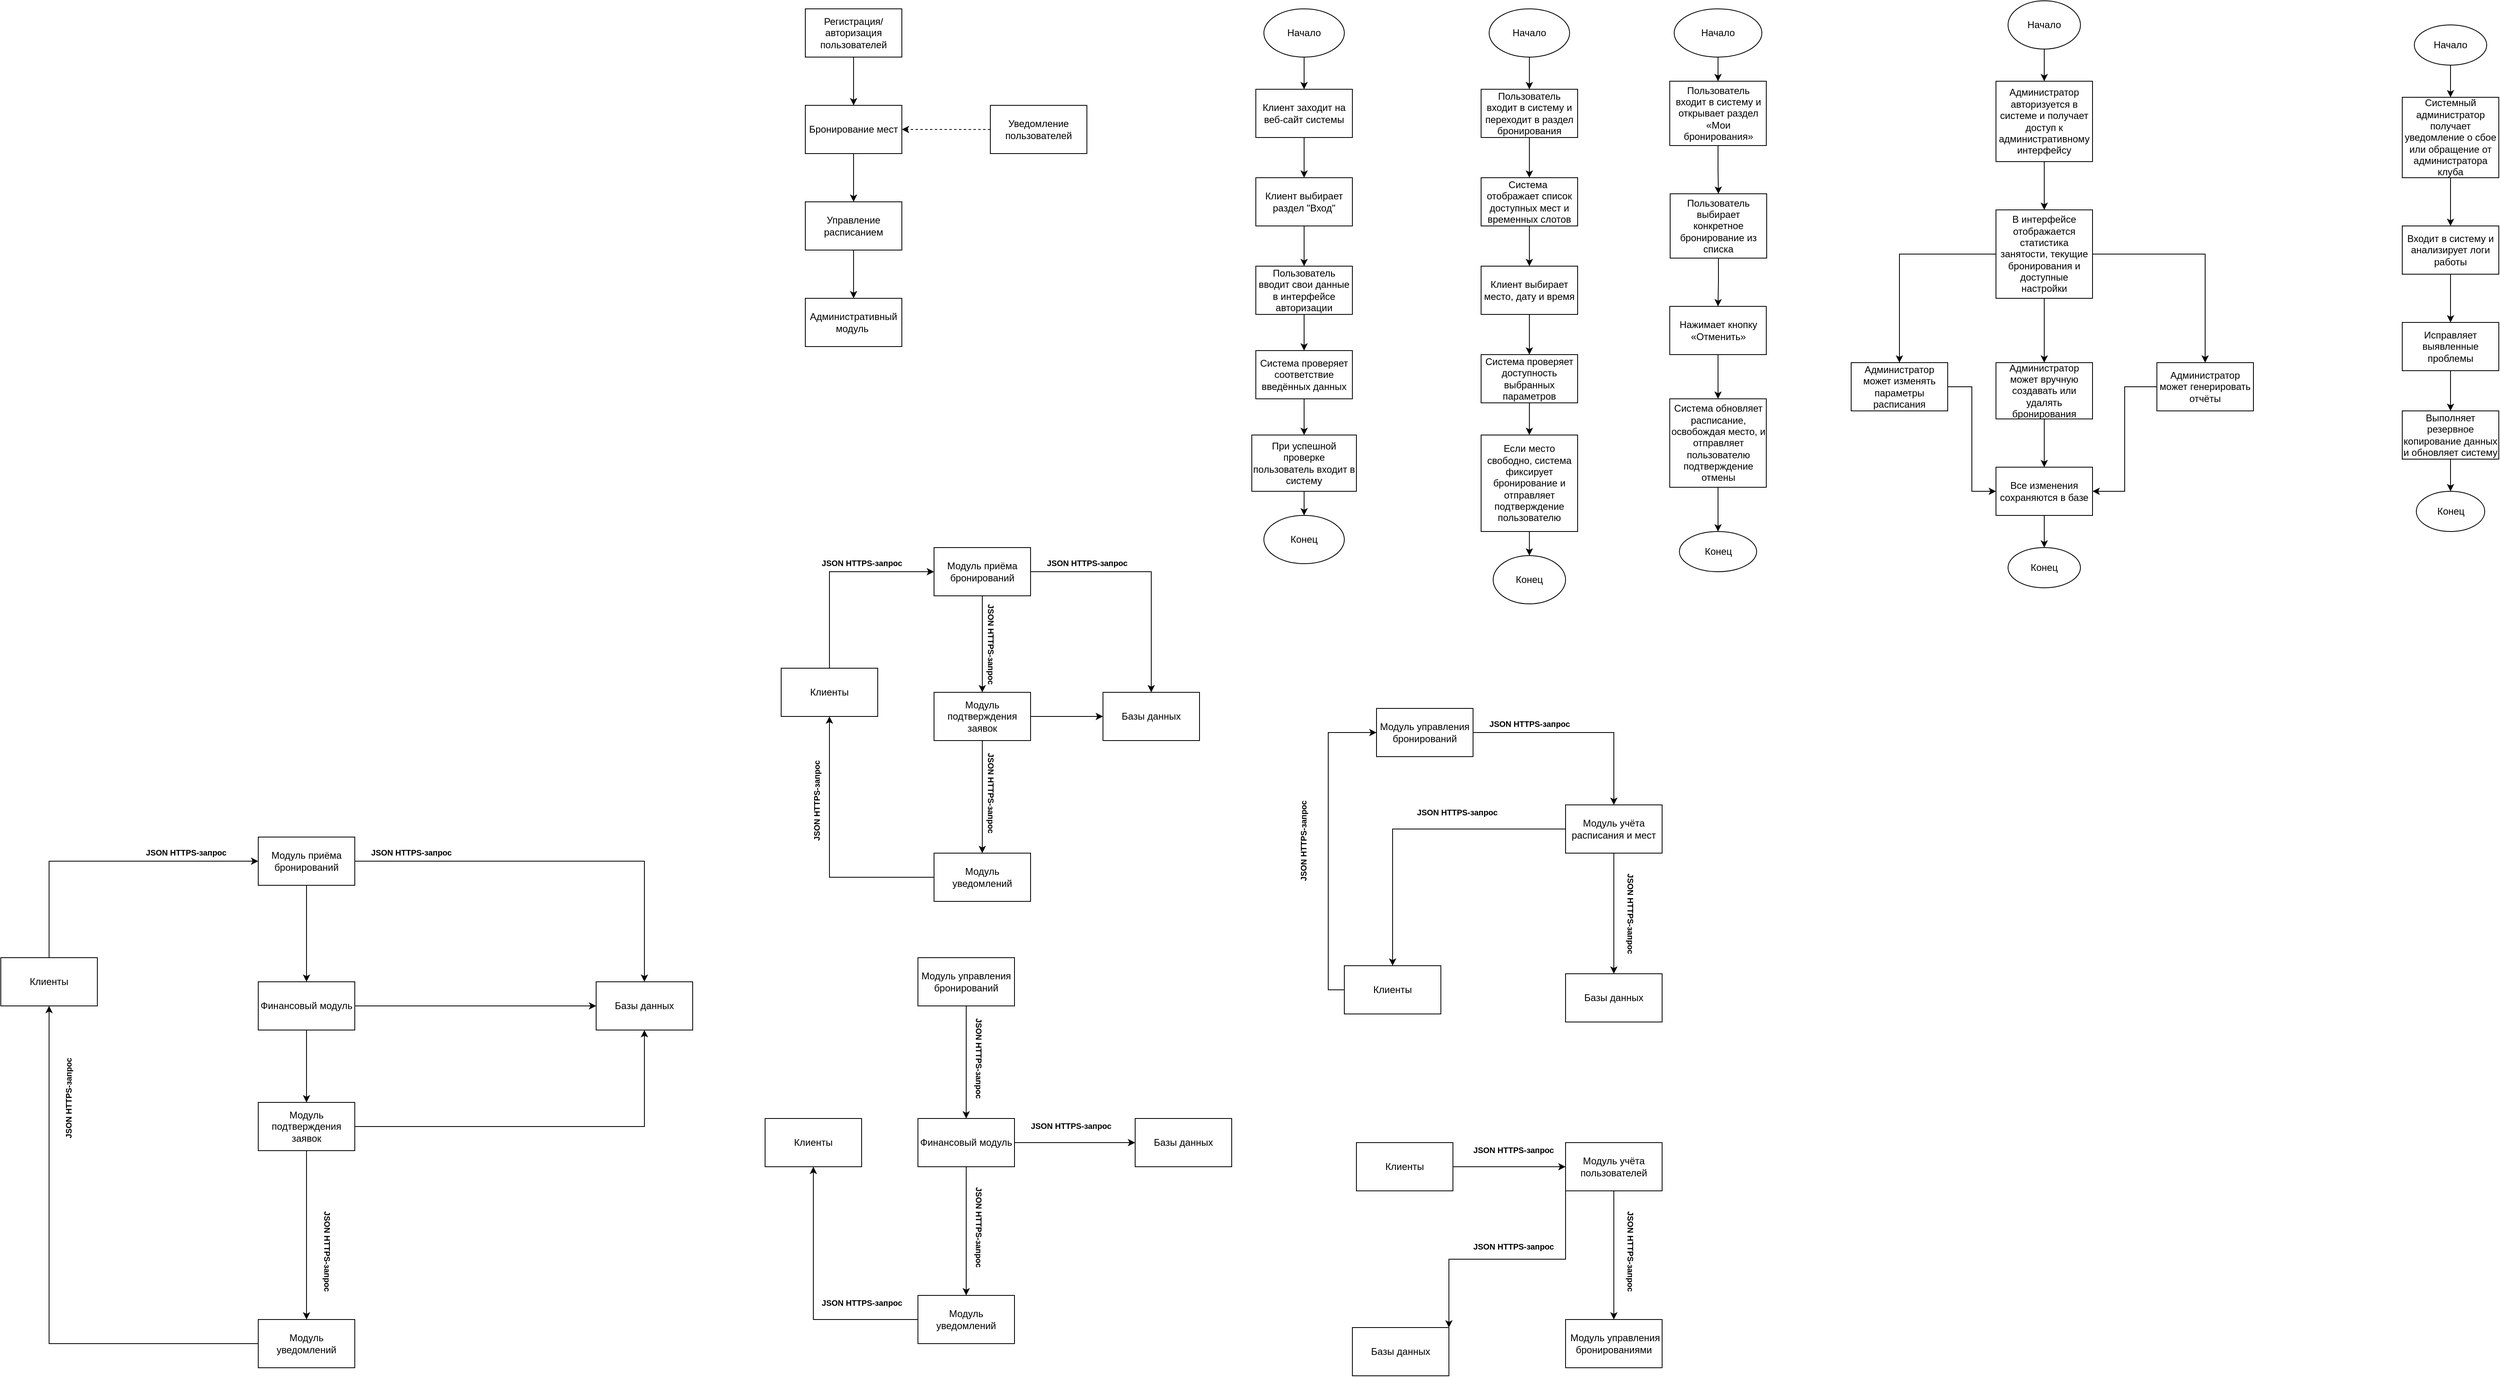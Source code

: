 <mxfile version="25.0.1">
  <diagram name="Страница — 1" id="2zbmFw_WOKYykeZ0wJA3">
    <mxGraphModel dx="4529" dy="1165" grid="1" gridSize="10" guides="1" tooltips="1" connect="1" arrows="1" fold="1" page="1" pageScale="1" pageWidth="827" pageHeight="1169" math="0" shadow="0">
      <root>
        <mxCell id="0" />
        <mxCell id="1" parent="0" />
        <mxCell id="uDWhPEOCPgJteCF4P3Pc-1" value="Регистрация/авторизация пользователей" style="rounded=0;whiteSpace=wrap;html=1;" vertex="1" parent="1">
          <mxGeometry x="90" y="100" width="120" height="60" as="geometry" />
        </mxCell>
        <mxCell id="uDWhPEOCPgJteCF4P3Pc-7" style="edgeStyle=orthogonalEdgeStyle;rounded=0;orthogonalLoop=1;jettySize=auto;html=1;entryX=0.5;entryY=0;entryDx=0;entryDy=0;" edge="1" parent="1" source="uDWhPEOCPgJteCF4P3Pc-2" target="uDWhPEOCPgJteCF4P3Pc-3">
          <mxGeometry relative="1" as="geometry" />
        </mxCell>
        <mxCell id="uDWhPEOCPgJteCF4P3Pc-2" value="Бронирование мест" style="rounded=0;whiteSpace=wrap;html=1;" vertex="1" parent="1">
          <mxGeometry x="90" y="220" width="120" height="60" as="geometry" />
        </mxCell>
        <mxCell id="uDWhPEOCPgJteCF4P3Pc-8" style="edgeStyle=orthogonalEdgeStyle;rounded=0;orthogonalLoop=1;jettySize=auto;html=1;exitX=0.5;exitY=1;exitDx=0;exitDy=0;entryX=0.5;entryY=0;entryDx=0;entryDy=0;" edge="1" parent="1" source="uDWhPEOCPgJteCF4P3Pc-3" target="uDWhPEOCPgJteCF4P3Pc-5">
          <mxGeometry relative="1" as="geometry" />
        </mxCell>
        <mxCell id="uDWhPEOCPgJteCF4P3Pc-3" value="Управление расписанием" style="rounded=0;whiteSpace=wrap;html=1;" vertex="1" parent="1">
          <mxGeometry x="90" y="340" width="120" height="60" as="geometry" />
        </mxCell>
        <mxCell id="uDWhPEOCPgJteCF4P3Pc-9" style="edgeStyle=orthogonalEdgeStyle;rounded=0;orthogonalLoop=1;jettySize=auto;html=1;exitX=0;exitY=0.5;exitDx=0;exitDy=0;entryX=1;entryY=0.5;entryDx=0;entryDy=0;dashed=1;" edge="1" parent="1" source="uDWhPEOCPgJteCF4P3Pc-4" target="uDWhPEOCPgJteCF4P3Pc-2">
          <mxGeometry relative="1" as="geometry" />
        </mxCell>
        <mxCell id="uDWhPEOCPgJteCF4P3Pc-4" value="Уведомление пользователей" style="rounded=0;whiteSpace=wrap;html=1;" vertex="1" parent="1">
          <mxGeometry x="320" y="220" width="120" height="60" as="geometry" />
        </mxCell>
        <mxCell id="uDWhPEOCPgJteCF4P3Pc-5" value="Административный модуль&amp;nbsp;" style="rounded=0;whiteSpace=wrap;html=1;" vertex="1" parent="1">
          <mxGeometry x="90" y="460" width="120" height="60" as="geometry" />
        </mxCell>
        <mxCell id="uDWhPEOCPgJteCF4P3Pc-6" value="" style="endArrow=classic;html=1;rounded=0;exitX=0.5;exitY=1;exitDx=0;exitDy=0;entryX=0.5;entryY=0;entryDx=0;entryDy=0;" edge="1" parent="1" source="uDWhPEOCPgJteCF4P3Pc-1" target="uDWhPEOCPgJteCF4P3Pc-2">
          <mxGeometry width="50" height="50" relative="1" as="geometry">
            <mxPoint x="120" y="380" as="sourcePoint" />
            <mxPoint x="170" y="330" as="targetPoint" />
          </mxGeometry>
        </mxCell>
        <mxCell id="uDWhPEOCPgJteCF4P3Pc-12" value="" style="edgeStyle=orthogonalEdgeStyle;rounded=0;orthogonalLoop=1;jettySize=auto;html=1;" edge="1" parent="1" source="uDWhPEOCPgJteCF4P3Pc-10" target="uDWhPEOCPgJteCF4P3Pc-11">
          <mxGeometry relative="1" as="geometry" />
        </mxCell>
        <mxCell id="uDWhPEOCPgJteCF4P3Pc-10" value="Начало" style="ellipse;whiteSpace=wrap;html=1;" vertex="1" parent="1">
          <mxGeometry x="660" y="100" width="100" height="60" as="geometry" />
        </mxCell>
        <mxCell id="uDWhPEOCPgJteCF4P3Pc-14" value="" style="edgeStyle=orthogonalEdgeStyle;rounded=0;orthogonalLoop=1;jettySize=auto;html=1;" edge="1" parent="1" source="uDWhPEOCPgJteCF4P3Pc-11" target="uDWhPEOCPgJteCF4P3Pc-13">
          <mxGeometry relative="1" as="geometry" />
        </mxCell>
        <mxCell id="uDWhPEOCPgJteCF4P3Pc-11" value="Клиент заходит на веб-сайт системы" style="rounded=0;whiteSpace=wrap;html=1;" vertex="1" parent="1">
          <mxGeometry x="650" y="200" width="120" height="60" as="geometry" />
        </mxCell>
        <mxCell id="uDWhPEOCPgJteCF4P3Pc-16" value="" style="edgeStyle=orthogonalEdgeStyle;rounded=0;orthogonalLoop=1;jettySize=auto;html=1;" edge="1" parent="1" source="uDWhPEOCPgJteCF4P3Pc-13" target="uDWhPEOCPgJteCF4P3Pc-15">
          <mxGeometry relative="1" as="geometry" />
        </mxCell>
        <mxCell id="uDWhPEOCPgJteCF4P3Pc-13" value="Клиент выбирает раздел &quot;Вход&quot;" style="rounded=0;whiteSpace=wrap;html=1;" vertex="1" parent="1">
          <mxGeometry x="650" y="310" width="120" height="60" as="geometry" />
        </mxCell>
        <mxCell id="uDWhPEOCPgJteCF4P3Pc-22" value="" style="edgeStyle=orthogonalEdgeStyle;rounded=0;orthogonalLoop=1;jettySize=auto;html=1;" edge="1" parent="1" source="uDWhPEOCPgJteCF4P3Pc-15" target="uDWhPEOCPgJteCF4P3Pc-17">
          <mxGeometry relative="1" as="geometry" />
        </mxCell>
        <mxCell id="uDWhPEOCPgJteCF4P3Pc-15" value="Пользователь вводит свои данные в интерфейсе авторизации" style="rounded=0;whiteSpace=wrap;html=1;" vertex="1" parent="1">
          <mxGeometry x="650" y="420" width="120" height="60" as="geometry" />
        </mxCell>
        <mxCell id="uDWhPEOCPgJteCF4P3Pc-19" value="" style="edgeStyle=orthogonalEdgeStyle;rounded=0;orthogonalLoop=1;jettySize=auto;html=1;" edge="1" parent="1" source="uDWhPEOCPgJteCF4P3Pc-17" target="uDWhPEOCPgJteCF4P3Pc-18">
          <mxGeometry relative="1" as="geometry" />
        </mxCell>
        <mxCell id="uDWhPEOCPgJteCF4P3Pc-17" value="Система проверяет соответствие введённых данных" style="rounded=0;whiteSpace=wrap;html=1;" vertex="1" parent="1">
          <mxGeometry x="650" y="525" width="120" height="60" as="geometry" />
        </mxCell>
        <mxCell id="uDWhPEOCPgJteCF4P3Pc-21" value="" style="edgeStyle=orthogonalEdgeStyle;rounded=0;orthogonalLoop=1;jettySize=auto;html=1;" edge="1" parent="1" source="uDWhPEOCPgJteCF4P3Pc-18" target="uDWhPEOCPgJteCF4P3Pc-20">
          <mxGeometry relative="1" as="geometry" />
        </mxCell>
        <mxCell id="uDWhPEOCPgJteCF4P3Pc-18" value="При успешной проверке пользователь входит в систему" style="rounded=0;whiteSpace=wrap;html=1;" vertex="1" parent="1">
          <mxGeometry x="645" y="630" width="130" height="70" as="geometry" />
        </mxCell>
        <mxCell id="uDWhPEOCPgJteCF4P3Pc-20" value="Конец" style="ellipse;whiteSpace=wrap;html=1;" vertex="1" parent="1">
          <mxGeometry x="660" y="730" width="100" height="60" as="geometry" />
        </mxCell>
        <mxCell id="uDWhPEOCPgJteCF4P3Pc-25" value="" style="edgeStyle=orthogonalEdgeStyle;rounded=0;orthogonalLoop=1;jettySize=auto;html=1;" edge="1" parent="1" source="uDWhPEOCPgJteCF4P3Pc-23" target="uDWhPEOCPgJteCF4P3Pc-24">
          <mxGeometry relative="1" as="geometry" />
        </mxCell>
        <mxCell id="uDWhPEOCPgJteCF4P3Pc-23" value="Начало" style="ellipse;whiteSpace=wrap;html=1;" vertex="1" parent="1">
          <mxGeometry x="940" y="100" width="100" height="60" as="geometry" />
        </mxCell>
        <mxCell id="uDWhPEOCPgJteCF4P3Pc-27" value="" style="edgeStyle=orthogonalEdgeStyle;rounded=0;orthogonalLoop=1;jettySize=auto;html=1;" edge="1" parent="1" source="uDWhPEOCPgJteCF4P3Pc-24" target="uDWhPEOCPgJteCF4P3Pc-26">
          <mxGeometry relative="1" as="geometry" />
        </mxCell>
        <mxCell id="uDWhPEOCPgJteCF4P3Pc-24" value="Пользователь входит в систему и переходит в раздел бронирования" style="rounded=0;whiteSpace=wrap;html=1;" vertex="1" parent="1">
          <mxGeometry x="930" y="200" width="120" height="60" as="geometry" />
        </mxCell>
        <mxCell id="uDWhPEOCPgJteCF4P3Pc-29" value="" style="edgeStyle=orthogonalEdgeStyle;rounded=0;orthogonalLoop=1;jettySize=auto;html=1;" edge="1" parent="1" source="uDWhPEOCPgJteCF4P3Pc-26" target="uDWhPEOCPgJteCF4P3Pc-28">
          <mxGeometry relative="1" as="geometry" />
        </mxCell>
        <mxCell id="uDWhPEOCPgJteCF4P3Pc-26" value="Система&amp;nbsp; отображает список доступных мест и временных слотов" style="rounded=0;whiteSpace=wrap;html=1;" vertex="1" parent="1">
          <mxGeometry x="930" y="310" width="120" height="60" as="geometry" />
        </mxCell>
        <mxCell id="uDWhPEOCPgJteCF4P3Pc-31" value="" style="edgeStyle=orthogonalEdgeStyle;rounded=0;orthogonalLoop=1;jettySize=auto;html=1;" edge="1" parent="1" source="uDWhPEOCPgJteCF4P3Pc-28" target="uDWhPEOCPgJteCF4P3Pc-30">
          <mxGeometry relative="1" as="geometry" />
        </mxCell>
        <mxCell id="uDWhPEOCPgJteCF4P3Pc-28" value="Клиент выбирает место, дату и время" style="rounded=0;whiteSpace=wrap;html=1;" vertex="1" parent="1">
          <mxGeometry x="930" y="420" width="120" height="60" as="geometry" />
        </mxCell>
        <mxCell id="uDWhPEOCPgJteCF4P3Pc-33" value="" style="edgeStyle=orthogonalEdgeStyle;rounded=0;orthogonalLoop=1;jettySize=auto;html=1;" edge="1" parent="1" source="uDWhPEOCPgJteCF4P3Pc-30" target="uDWhPEOCPgJteCF4P3Pc-32">
          <mxGeometry relative="1" as="geometry" />
        </mxCell>
        <mxCell id="uDWhPEOCPgJteCF4P3Pc-30" value="Система проверяет доступность выбранных параметров" style="rounded=0;whiteSpace=wrap;html=1;" vertex="1" parent="1">
          <mxGeometry x="930" y="530" width="120" height="60" as="geometry" />
        </mxCell>
        <mxCell id="uDWhPEOCPgJteCF4P3Pc-35" value="" style="edgeStyle=orthogonalEdgeStyle;rounded=0;orthogonalLoop=1;jettySize=auto;html=1;" edge="1" parent="1" source="uDWhPEOCPgJteCF4P3Pc-32" target="uDWhPEOCPgJteCF4P3Pc-34">
          <mxGeometry relative="1" as="geometry" />
        </mxCell>
        <mxCell id="uDWhPEOCPgJteCF4P3Pc-32" value="Если место свободно, система фиксирует бронирование и отправляет подтверждение пользователю" style="rounded=0;whiteSpace=wrap;html=1;" vertex="1" parent="1">
          <mxGeometry x="930" y="630" width="120" height="120" as="geometry" />
        </mxCell>
        <mxCell id="uDWhPEOCPgJteCF4P3Pc-34" value="Конец" style="ellipse;whiteSpace=wrap;html=1;" vertex="1" parent="1">
          <mxGeometry x="945" y="780" width="90" height="60" as="geometry" />
        </mxCell>
        <mxCell id="uDWhPEOCPgJteCF4P3Pc-38" value="" style="edgeStyle=orthogonalEdgeStyle;rounded=0;orthogonalLoop=1;jettySize=auto;html=1;" edge="1" parent="1" source="uDWhPEOCPgJteCF4P3Pc-36" target="uDWhPEOCPgJteCF4P3Pc-37">
          <mxGeometry relative="1" as="geometry" />
        </mxCell>
        <mxCell id="uDWhPEOCPgJteCF4P3Pc-36" value="Начало" style="ellipse;whiteSpace=wrap;html=1;" vertex="1" parent="1">
          <mxGeometry x="1170" y="100" width="109" height="60" as="geometry" />
        </mxCell>
        <mxCell id="uDWhPEOCPgJteCF4P3Pc-40" value="" style="edgeStyle=orthogonalEdgeStyle;rounded=0;orthogonalLoop=1;jettySize=auto;html=1;" edge="1" parent="1" source="uDWhPEOCPgJteCF4P3Pc-37" target="uDWhPEOCPgJteCF4P3Pc-39">
          <mxGeometry relative="1" as="geometry" />
        </mxCell>
        <mxCell id="uDWhPEOCPgJteCF4P3Pc-37" value="Пользователь входит в систему и открывает раздел «Мои бронирования»" style="rounded=0;whiteSpace=wrap;html=1;" vertex="1" parent="1">
          <mxGeometry x="1164.5" y="190" width="120" height="80" as="geometry" />
        </mxCell>
        <mxCell id="uDWhPEOCPgJteCF4P3Pc-42" value="" style="edgeStyle=orthogonalEdgeStyle;rounded=0;orthogonalLoop=1;jettySize=auto;html=1;" edge="1" parent="1" source="uDWhPEOCPgJteCF4P3Pc-39" target="uDWhPEOCPgJteCF4P3Pc-41">
          <mxGeometry relative="1" as="geometry" />
        </mxCell>
        <mxCell id="uDWhPEOCPgJteCF4P3Pc-39" value="Пользователь выбирает конкретное бронирование из списка" style="rounded=0;whiteSpace=wrap;html=1;" vertex="1" parent="1">
          <mxGeometry x="1165" y="330" width="120" height="80" as="geometry" />
        </mxCell>
        <mxCell id="uDWhPEOCPgJteCF4P3Pc-44" value="" style="edgeStyle=orthogonalEdgeStyle;rounded=0;orthogonalLoop=1;jettySize=auto;html=1;" edge="1" parent="1" source="uDWhPEOCPgJteCF4P3Pc-41" target="uDWhPEOCPgJteCF4P3Pc-43">
          <mxGeometry relative="1" as="geometry" />
        </mxCell>
        <mxCell id="uDWhPEOCPgJteCF4P3Pc-41" value="Нажимает кнопку «Отменить»" style="whiteSpace=wrap;html=1;rounded=0;" vertex="1" parent="1">
          <mxGeometry x="1164.5" y="470" width="120" height="60" as="geometry" />
        </mxCell>
        <mxCell id="uDWhPEOCPgJteCF4P3Pc-46" value="" style="edgeStyle=orthogonalEdgeStyle;rounded=0;orthogonalLoop=1;jettySize=auto;html=1;" edge="1" parent="1" source="uDWhPEOCPgJteCF4P3Pc-43" target="uDWhPEOCPgJteCF4P3Pc-45">
          <mxGeometry relative="1" as="geometry" />
        </mxCell>
        <mxCell id="uDWhPEOCPgJteCF4P3Pc-43" value="Система обновляет расписание, освобождая место, и отправляет пользователю подтверждение отмены" style="whiteSpace=wrap;html=1;rounded=0;" vertex="1" parent="1">
          <mxGeometry x="1164.5" y="585" width="120" height="110" as="geometry" />
        </mxCell>
        <mxCell id="uDWhPEOCPgJteCF4P3Pc-45" value="Конец" style="ellipse;whiteSpace=wrap;html=1;" vertex="1" parent="1">
          <mxGeometry x="1176.5" y="750" width="96" height="50" as="geometry" />
        </mxCell>
        <mxCell id="uDWhPEOCPgJteCF4P3Pc-49" value="" style="edgeStyle=orthogonalEdgeStyle;rounded=0;orthogonalLoop=1;jettySize=auto;html=1;" edge="1" parent="1" source="uDWhPEOCPgJteCF4P3Pc-47" target="uDWhPEOCPgJteCF4P3Pc-48">
          <mxGeometry relative="1" as="geometry" />
        </mxCell>
        <mxCell id="uDWhPEOCPgJteCF4P3Pc-47" value="Начало" style="ellipse;whiteSpace=wrap;html=1;" vertex="1" parent="1">
          <mxGeometry x="1585" y="90" width="90" height="60" as="geometry" />
        </mxCell>
        <mxCell id="uDWhPEOCPgJteCF4P3Pc-51" value="" style="edgeStyle=orthogonalEdgeStyle;rounded=0;orthogonalLoop=1;jettySize=auto;html=1;" edge="1" parent="1" source="uDWhPEOCPgJteCF4P3Pc-48" target="uDWhPEOCPgJteCF4P3Pc-50">
          <mxGeometry relative="1" as="geometry" />
        </mxCell>
        <mxCell id="uDWhPEOCPgJteCF4P3Pc-48" value="Администратор авторизуется в системе и получает доступ к административному интерфейсу" style="rounded=0;whiteSpace=wrap;html=1;" vertex="1" parent="1">
          <mxGeometry x="1570" y="190" width="120" height="100" as="geometry" />
        </mxCell>
        <mxCell id="uDWhPEOCPgJteCF4P3Pc-55" style="edgeStyle=orthogonalEdgeStyle;rounded=0;orthogonalLoop=1;jettySize=auto;html=1;entryX=0.5;entryY=0;entryDx=0;entryDy=0;" edge="1" parent="1" source="uDWhPEOCPgJteCF4P3Pc-50" target="uDWhPEOCPgJteCF4P3Pc-52">
          <mxGeometry relative="1" as="geometry" />
        </mxCell>
        <mxCell id="uDWhPEOCPgJteCF4P3Pc-56" style="edgeStyle=orthogonalEdgeStyle;rounded=0;orthogonalLoop=1;jettySize=auto;html=1;entryX=0.5;entryY=0;entryDx=0;entryDy=0;" edge="1" parent="1" source="uDWhPEOCPgJteCF4P3Pc-50" target="uDWhPEOCPgJteCF4P3Pc-53">
          <mxGeometry relative="1" as="geometry" />
        </mxCell>
        <mxCell id="uDWhPEOCPgJteCF4P3Pc-57" style="edgeStyle=orthogonalEdgeStyle;rounded=0;orthogonalLoop=1;jettySize=auto;html=1;entryX=0.5;entryY=0;entryDx=0;entryDy=0;" edge="1" parent="1" source="uDWhPEOCPgJteCF4P3Pc-50" target="uDWhPEOCPgJteCF4P3Pc-54">
          <mxGeometry relative="1" as="geometry" />
        </mxCell>
        <mxCell id="uDWhPEOCPgJteCF4P3Pc-50" value="В интерфейсе отображается статистика занятости, текущие бронирования и доступные настройки" style="rounded=0;whiteSpace=wrap;html=1;" vertex="1" parent="1">
          <mxGeometry x="1570" y="350" width="120" height="110" as="geometry" />
        </mxCell>
        <mxCell id="uDWhPEOCPgJteCF4P3Pc-59" style="edgeStyle=orthogonalEdgeStyle;rounded=0;orthogonalLoop=1;jettySize=auto;html=1;entryX=0;entryY=0.5;entryDx=0;entryDy=0;" edge="1" parent="1" source="uDWhPEOCPgJteCF4P3Pc-52" target="uDWhPEOCPgJteCF4P3Pc-58">
          <mxGeometry relative="1" as="geometry" />
        </mxCell>
        <mxCell id="uDWhPEOCPgJteCF4P3Pc-52" value="Администратор может&amp;nbsp;изменять параметры расписания" style="rounded=0;whiteSpace=wrap;html=1;" vertex="1" parent="1">
          <mxGeometry x="1390" y="540" width="120" height="60" as="geometry" />
        </mxCell>
        <mxCell id="uDWhPEOCPgJteCF4P3Pc-60" style="edgeStyle=orthogonalEdgeStyle;rounded=0;orthogonalLoop=1;jettySize=auto;html=1;entryX=0.5;entryY=0;entryDx=0;entryDy=0;" edge="1" parent="1" source="uDWhPEOCPgJteCF4P3Pc-53" target="uDWhPEOCPgJteCF4P3Pc-58">
          <mxGeometry relative="1" as="geometry" />
        </mxCell>
        <mxCell id="uDWhPEOCPgJteCF4P3Pc-53" value="Администратор может&amp;nbsp;вручную создавать или удалять бронирования" style="rounded=0;whiteSpace=wrap;html=1;" vertex="1" parent="1">
          <mxGeometry x="1570" y="540" width="120" height="70" as="geometry" />
        </mxCell>
        <mxCell id="uDWhPEOCPgJteCF4P3Pc-61" style="edgeStyle=orthogonalEdgeStyle;rounded=0;orthogonalLoop=1;jettySize=auto;html=1;entryX=1;entryY=0.5;entryDx=0;entryDy=0;" edge="1" parent="1" source="uDWhPEOCPgJteCF4P3Pc-54" target="uDWhPEOCPgJteCF4P3Pc-58">
          <mxGeometry relative="1" as="geometry" />
        </mxCell>
        <mxCell id="uDWhPEOCPgJteCF4P3Pc-54" value="Администратор может&amp;nbsp;генерировать отчёты" style="rounded=0;whiteSpace=wrap;html=1;" vertex="1" parent="1">
          <mxGeometry x="1770" y="540" width="120" height="60" as="geometry" />
        </mxCell>
        <mxCell id="uDWhPEOCPgJteCF4P3Pc-63" value="" style="edgeStyle=orthogonalEdgeStyle;rounded=0;orthogonalLoop=1;jettySize=auto;html=1;" edge="1" parent="1" source="uDWhPEOCPgJteCF4P3Pc-58" target="uDWhPEOCPgJteCF4P3Pc-62">
          <mxGeometry relative="1" as="geometry" />
        </mxCell>
        <mxCell id="uDWhPEOCPgJteCF4P3Pc-58" value="Все изменения сохраняются в базе" style="rounded=0;whiteSpace=wrap;html=1;" vertex="1" parent="1">
          <mxGeometry x="1570" y="670" width="120" height="60" as="geometry" />
        </mxCell>
        <mxCell id="uDWhPEOCPgJteCF4P3Pc-62" value="Конец" style="ellipse;whiteSpace=wrap;html=1;" vertex="1" parent="1">
          <mxGeometry x="1585" y="770" width="90" height="50" as="geometry" />
        </mxCell>
        <mxCell id="uDWhPEOCPgJteCF4P3Pc-66" value="" style="edgeStyle=orthogonalEdgeStyle;rounded=0;orthogonalLoop=1;jettySize=auto;html=1;" edge="1" parent="1" source="uDWhPEOCPgJteCF4P3Pc-64" target="uDWhPEOCPgJteCF4P3Pc-65">
          <mxGeometry relative="1" as="geometry" />
        </mxCell>
        <mxCell id="uDWhPEOCPgJteCF4P3Pc-64" value="Начало" style="ellipse;whiteSpace=wrap;html=1;" vertex="1" parent="1">
          <mxGeometry x="2090" y="120" width="90" height="50" as="geometry" />
        </mxCell>
        <mxCell id="uDWhPEOCPgJteCF4P3Pc-68" value="" style="edgeStyle=orthogonalEdgeStyle;rounded=0;orthogonalLoop=1;jettySize=auto;html=1;" edge="1" parent="1" source="uDWhPEOCPgJteCF4P3Pc-65" target="uDWhPEOCPgJteCF4P3Pc-67">
          <mxGeometry relative="1" as="geometry" />
        </mxCell>
        <mxCell id="uDWhPEOCPgJteCF4P3Pc-65" value="Системный администратор получает уведомление о сбое или обращение от администратора клуба" style="rounded=0;whiteSpace=wrap;html=1;" vertex="1" parent="1">
          <mxGeometry x="2075" y="210" width="120" height="100" as="geometry" />
        </mxCell>
        <mxCell id="uDWhPEOCPgJteCF4P3Pc-70" value="" style="edgeStyle=orthogonalEdgeStyle;rounded=0;orthogonalLoop=1;jettySize=auto;html=1;" edge="1" parent="1" source="uDWhPEOCPgJteCF4P3Pc-67" target="uDWhPEOCPgJteCF4P3Pc-69">
          <mxGeometry relative="1" as="geometry" />
        </mxCell>
        <mxCell id="uDWhPEOCPgJteCF4P3Pc-67" value="Входит в систему и анализирует логи работы" style="rounded=0;whiteSpace=wrap;html=1;" vertex="1" parent="1">
          <mxGeometry x="2075" y="370" width="120" height="60" as="geometry" />
        </mxCell>
        <mxCell id="uDWhPEOCPgJteCF4P3Pc-72" value="" style="edgeStyle=orthogonalEdgeStyle;rounded=0;orthogonalLoop=1;jettySize=auto;html=1;" edge="1" parent="1" source="uDWhPEOCPgJteCF4P3Pc-69" target="uDWhPEOCPgJteCF4P3Pc-71">
          <mxGeometry relative="1" as="geometry" />
        </mxCell>
        <mxCell id="uDWhPEOCPgJteCF4P3Pc-69" value="Исправляет выявленные проблемы" style="rounded=0;whiteSpace=wrap;html=1;" vertex="1" parent="1">
          <mxGeometry x="2075" y="490" width="120" height="60" as="geometry" />
        </mxCell>
        <mxCell id="uDWhPEOCPgJteCF4P3Pc-74" value="" style="edgeStyle=orthogonalEdgeStyle;rounded=0;orthogonalLoop=1;jettySize=auto;html=1;" edge="1" parent="1" source="uDWhPEOCPgJteCF4P3Pc-71" target="uDWhPEOCPgJteCF4P3Pc-73">
          <mxGeometry relative="1" as="geometry" />
        </mxCell>
        <mxCell id="uDWhPEOCPgJteCF4P3Pc-71" value="Выполняет резервное копирование данных и обновляет систему" style="rounded=0;whiteSpace=wrap;html=1;" vertex="1" parent="1">
          <mxGeometry x="2075" y="600" width="120" height="60" as="geometry" />
        </mxCell>
        <mxCell id="uDWhPEOCPgJteCF4P3Pc-73" value="Конец" style="ellipse;whiteSpace=wrap;html=1;" vertex="1" parent="1">
          <mxGeometry x="2092.5" y="700" width="85" height="50" as="geometry" />
        </mxCell>
        <mxCell id="uDWhPEOCPgJteCF4P3Pc-81" style="edgeStyle=orthogonalEdgeStyle;rounded=0;orthogonalLoop=1;jettySize=auto;html=1;exitX=0.5;exitY=0;exitDx=0;exitDy=0;entryX=0;entryY=0.5;entryDx=0;entryDy=0;" edge="1" parent="1" source="uDWhPEOCPgJteCF4P3Pc-75" target="uDWhPEOCPgJteCF4P3Pc-76">
          <mxGeometry relative="1" as="geometry" />
        </mxCell>
        <mxCell id="uDWhPEOCPgJteCF4P3Pc-75" value="Клиенты" style="rounded=0;whiteSpace=wrap;html=1;" vertex="1" parent="1">
          <mxGeometry x="60" y="920" width="120" height="60" as="geometry" />
        </mxCell>
        <mxCell id="uDWhPEOCPgJteCF4P3Pc-82" style="edgeStyle=orthogonalEdgeStyle;rounded=0;orthogonalLoop=1;jettySize=auto;html=1;exitX=1;exitY=0.5;exitDx=0;exitDy=0;entryX=0.5;entryY=0;entryDx=0;entryDy=0;" edge="1" parent="1" source="uDWhPEOCPgJteCF4P3Pc-76" target="uDWhPEOCPgJteCF4P3Pc-77">
          <mxGeometry relative="1" as="geometry" />
        </mxCell>
        <mxCell id="uDWhPEOCPgJteCF4P3Pc-83" style="edgeStyle=orthogonalEdgeStyle;rounded=0;orthogonalLoop=1;jettySize=auto;html=1;exitX=0.5;exitY=1;exitDx=0;exitDy=0;entryX=0.5;entryY=0;entryDx=0;entryDy=0;" edge="1" parent="1" source="uDWhPEOCPgJteCF4P3Pc-76" target="uDWhPEOCPgJteCF4P3Pc-78">
          <mxGeometry relative="1" as="geometry" />
        </mxCell>
        <mxCell id="uDWhPEOCPgJteCF4P3Pc-76" value="Модуль приёма бронирований" style="rounded=0;whiteSpace=wrap;html=1;" vertex="1" parent="1">
          <mxGeometry x="250" y="770" width="120" height="60" as="geometry" />
        </mxCell>
        <mxCell id="uDWhPEOCPgJteCF4P3Pc-77" value="Базы данных" style="rounded=0;whiteSpace=wrap;html=1;" vertex="1" parent="1">
          <mxGeometry x="460" y="950" width="120" height="60" as="geometry" />
        </mxCell>
        <mxCell id="uDWhPEOCPgJteCF4P3Pc-84" style="edgeStyle=orthogonalEdgeStyle;rounded=0;orthogonalLoop=1;jettySize=auto;html=1;exitX=1;exitY=0.5;exitDx=0;exitDy=0;" edge="1" parent="1" source="uDWhPEOCPgJteCF4P3Pc-78" target="uDWhPEOCPgJteCF4P3Pc-77">
          <mxGeometry relative="1" as="geometry" />
        </mxCell>
        <mxCell id="uDWhPEOCPgJteCF4P3Pc-85" value="" style="edgeStyle=orthogonalEdgeStyle;rounded=0;orthogonalLoop=1;jettySize=auto;html=1;" edge="1" parent="1" source="uDWhPEOCPgJteCF4P3Pc-78" target="uDWhPEOCPgJteCF4P3Pc-79">
          <mxGeometry relative="1" as="geometry" />
        </mxCell>
        <mxCell id="uDWhPEOCPgJteCF4P3Pc-78" value="Модуль подтверждения заявок" style="rounded=0;whiteSpace=wrap;html=1;" vertex="1" parent="1">
          <mxGeometry x="250" y="950" width="120" height="60" as="geometry" />
        </mxCell>
        <mxCell id="uDWhPEOCPgJteCF4P3Pc-86" style="edgeStyle=orthogonalEdgeStyle;rounded=0;orthogonalLoop=1;jettySize=auto;html=1;exitX=0;exitY=0.5;exitDx=0;exitDy=0;entryX=0.5;entryY=1;entryDx=0;entryDy=0;" edge="1" parent="1" source="uDWhPEOCPgJteCF4P3Pc-79" target="uDWhPEOCPgJteCF4P3Pc-75">
          <mxGeometry relative="1" as="geometry" />
        </mxCell>
        <mxCell id="uDWhPEOCPgJteCF4P3Pc-79" value="Модуль уведомлений" style="rounded=0;whiteSpace=wrap;html=1;" vertex="1" parent="1">
          <mxGeometry x="250" y="1150" width="120" height="60" as="geometry" />
        </mxCell>
        <mxCell id="uDWhPEOCPgJteCF4P3Pc-87" value="&lt;font style=&quot;font-size: 10px;&quot;&gt;JSON HTTPS-запрос&lt;/font&gt;" style="text;strokeColor=none;fillColor=none;html=1;fontSize=24;fontStyle=1;verticalAlign=middle;align=center;" vertex="1" parent="1">
          <mxGeometry x="100" y="760" width="120" height="50" as="geometry" />
        </mxCell>
        <mxCell id="uDWhPEOCPgJteCF4P3Pc-88" value="&lt;font style=&quot;font-size: 10px;&quot;&gt;JSON HTTPS-запрос&lt;/font&gt;" style="text;strokeColor=none;fillColor=none;html=1;fontSize=24;fontStyle=1;verticalAlign=middle;align=center;" vertex="1" parent="1">
          <mxGeometry x="380" y="760" width="120" height="50" as="geometry" />
        </mxCell>
        <mxCell id="uDWhPEOCPgJteCF4P3Pc-89" value="&lt;font style=&quot;font-size: 10px;&quot;&gt;JSON HTTPS-запрос&lt;/font&gt;" style="text;strokeColor=none;fillColor=none;html=1;fontSize=24;fontStyle=1;verticalAlign=middle;align=center;rotation=90;" vertex="1" parent="1">
          <mxGeometry x="290" y="880" width="70" height="20" as="geometry" />
        </mxCell>
        <mxCell id="uDWhPEOCPgJteCF4P3Pc-91" value="&lt;font style=&quot;font-size: 10px;&quot;&gt;JSON HTTPS-запрос&lt;/font&gt;" style="text;strokeColor=none;fillColor=none;html=1;fontSize=24;fontStyle=1;verticalAlign=middle;align=center;rotation=90;" vertex="1" parent="1">
          <mxGeometry x="265" y="1050" width="120" height="50" as="geometry" />
        </mxCell>
        <mxCell id="uDWhPEOCPgJteCF4P3Pc-92" value="&lt;font style=&quot;font-size: 10px;&quot;&gt;JSON HTTPS-запрос&lt;/font&gt;" style="text;strokeColor=none;fillColor=none;html=1;fontSize=24;fontStyle=1;verticalAlign=middle;align=center;rotation=-90;" vertex="1" parent="1">
          <mxGeometry x="40" y="1060" width="120" height="50" as="geometry" />
        </mxCell>
        <mxCell id="uDWhPEOCPgJteCF4P3Pc-96" style="edgeStyle=orthogonalEdgeStyle;rounded=0;orthogonalLoop=1;jettySize=auto;html=1;entryX=0.5;entryY=0;entryDx=0;entryDy=0;" edge="1" parent="1" source="uDWhPEOCPgJteCF4P3Pc-93" target="uDWhPEOCPgJteCF4P3Pc-95">
          <mxGeometry relative="1" as="geometry" />
        </mxCell>
        <mxCell id="uDWhPEOCPgJteCF4P3Pc-93" value="Модуль управления бронирований" style="rounded=0;whiteSpace=wrap;html=1;" vertex="1" parent="1">
          <mxGeometry x="800" y="970" width="120" height="60" as="geometry" />
        </mxCell>
        <mxCell id="uDWhPEOCPgJteCF4P3Pc-102" value="" style="edgeStyle=orthogonalEdgeStyle;rounded=0;orthogonalLoop=1;jettySize=auto;html=1;" edge="1" parent="1" source="uDWhPEOCPgJteCF4P3Pc-95" target="uDWhPEOCPgJteCF4P3Pc-97">
          <mxGeometry relative="1" as="geometry" />
        </mxCell>
        <mxCell id="uDWhPEOCPgJteCF4P3Pc-103" style="edgeStyle=orthogonalEdgeStyle;rounded=0;orthogonalLoop=1;jettySize=auto;html=1;" edge="1" parent="1" source="uDWhPEOCPgJteCF4P3Pc-95" target="uDWhPEOCPgJteCF4P3Pc-100">
          <mxGeometry relative="1" as="geometry" />
        </mxCell>
        <mxCell id="uDWhPEOCPgJteCF4P3Pc-95" value="Модуль учёта расписания и мест" style="rounded=0;whiteSpace=wrap;html=1;" vertex="1" parent="1">
          <mxGeometry x="1035" y="1090" width="120" height="60" as="geometry" />
        </mxCell>
        <mxCell id="uDWhPEOCPgJteCF4P3Pc-97" value="Базы данных" style="rounded=0;whiteSpace=wrap;html=1;" vertex="1" parent="1">
          <mxGeometry x="1035" y="1300" width="120" height="60" as="geometry" />
        </mxCell>
        <mxCell id="uDWhPEOCPgJteCF4P3Pc-104" style="edgeStyle=orthogonalEdgeStyle;rounded=0;orthogonalLoop=1;jettySize=auto;html=1;exitX=0;exitY=0.5;exitDx=0;exitDy=0;entryX=0;entryY=0.5;entryDx=0;entryDy=0;" edge="1" parent="1" source="uDWhPEOCPgJteCF4P3Pc-100" target="uDWhPEOCPgJteCF4P3Pc-93">
          <mxGeometry relative="1" as="geometry" />
        </mxCell>
        <mxCell id="uDWhPEOCPgJteCF4P3Pc-100" value="Клиенты" style="rounded=0;whiteSpace=wrap;html=1;" vertex="1" parent="1">
          <mxGeometry x="760" y="1290" width="120" height="60" as="geometry" />
        </mxCell>
        <mxCell id="uDWhPEOCPgJteCF4P3Pc-105" value="&lt;font style=&quot;font-size: 10px;&quot;&gt;JSON HTTPS-запрос&lt;/font&gt;" style="text;strokeColor=none;fillColor=none;html=1;fontSize=24;fontStyle=1;verticalAlign=middle;align=center;" vertex="1" parent="1">
          <mxGeometry x="930" y="960" width="120" height="50" as="geometry" />
        </mxCell>
        <mxCell id="uDWhPEOCPgJteCF4P3Pc-106" value="&lt;font style=&quot;font-size: 10px;&quot;&gt;JSON HTTPS-запрос&lt;/font&gt;" style="text;strokeColor=none;fillColor=none;html=1;fontSize=24;fontStyle=1;verticalAlign=middle;align=center;" vertex="1" parent="1">
          <mxGeometry x="840" y="1070" width="120" height="50" as="geometry" />
        </mxCell>
        <mxCell id="uDWhPEOCPgJteCF4P3Pc-107" value="&lt;font style=&quot;font-size: 10px;&quot;&gt;JSON HTTPS-запрос&lt;/font&gt;" style="text;strokeColor=none;fillColor=none;html=1;fontSize=24;fontStyle=1;verticalAlign=middle;align=center;rotation=-90;" vertex="1" parent="1">
          <mxGeometry x="645" y="1110" width="120" height="50" as="geometry" />
        </mxCell>
        <mxCell id="uDWhPEOCPgJteCF4P3Pc-108" value="&lt;font style=&quot;font-size: 10px;&quot;&gt;JSON HTTPS-запрос&lt;/font&gt;" style="text;strokeColor=none;fillColor=none;html=1;fontSize=24;fontStyle=1;verticalAlign=middle;align=center;rotation=90;" vertex="1" parent="1">
          <mxGeometry x="1060" y="1200" width="120" height="50" as="geometry" />
        </mxCell>
        <mxCell id="uDWhPEOCPgJteCF4P3Pc-117" value="" style="edgeStyle=orthogonalEdgeStyle;rounded=0;orthogonalLoop=1;jettySize=auto;html=1;" edge="1" parent="1" source="uDWhPEOCPgJteCF4P3Pc-109" target="uDWhPEOCPgJteCF4P3Pc-112">
          <mxGeometry relative="1" as="geometry" />
        </mxCell>
        <mxCell id="uDWhPEOCPgJteCF4P3Pc-118" value="" style="edgeStyle=orthogonalEdgeStyle;rounded=0;orthogonalLoop=1;jettySize=auto;html=1;" edge="1" parent="1" source="uDWhPEOCPgJteCF4P3Pc-109" target="uDWhPEOCPgJteCF4P3Pc-114">
          <mxGeometry relative="1" as="geometry" />
        </mxCell>
        <mxCell id="uDWhPEOCPgJteCF4P3Pc-109" value="Финансовый модуль" style="rounded=0;whiteSpace=wrap;html=1;" vertex="1" parent="1">
          <mxGeometry x="230" y="1480" width="120" height="60" as="geometry" />
        </mxCell>
        <mxCell id="uDWhPEOCPgJteCF4P3Pc-116" value="" style="edgeStyle=orthogonalEdgeStyle;rounded=0;orthogonalLoop=1;jettySize=auto;html=1;" edge="1" parent="1" source="uDWhPEOCPgJteCF4P3Pc-110" target="uDWhPEOCPgJteCF4P3Pc-109">
          <mxGeometry relative="1" as="geometry" />
        </mxCell>
        <mxCell id="uDWhPEOCPgJteCF4P3Pc-110" value="Модуль управления бронирований" style="rounded=0;whiteSpace=wrap;html=1;" vertex="1" parent="1">
          <mxGeometry x="230" y="1280" width="120" height="60" as="geometry" />
        </mxCell>
        <mxCell id="uDWhPEOCPgJteCF4P3Pc-112" value="Базы данных" style="rounded=0;whiteSpace=wrap;html=1;" vertex="1" parent="1">
          <mxGeometry x="500" y="1480" width="120" height="60" as="geometry" />
        </mxCell>
        <mxCell id="uDWhPEOCPgJteCF4P3Pc-121" style="edgeStyle=orthogonalEdgeStyle;rounded=0;orthogonalLoop=1;jettySize=auto;html=1;exitX=0;exitY=0.5;exitDx=0;exitDy=0;entryX=0.5;entryY=1;entryDx=0;entryDy=0;" edge="1" parent="1" source="uDWhPEOCPgJteCF4P3Pc-114" target="uDWhPEOCPgJteCF4P3Pc-120">
          <mxGeometry relative="1" as="geometry" />
        </mxCell>
        <mxCell id="uDWhPEOCPgJteCF4P3Pc-114" value="Модуль уведомлений" style="rounded=0;whiteSpace=wrap;html=1;" vertex="1" parent="1">
          <mxGeometry x="230" y="1700" width="120" height="60" as="geometry" />
        </mxCell>
        <mxCell id="uDWhPEOCPgJteCF4P3Pc-120" value="Клиенты" style="rounded=0;whiteSpace=wrap;html=1;" vertex="1" parent="1">
          <mxGeometry x="40" y="1480" width="120" height="60" as="geometry" />
        </mxCell>
        <mxCell id="uDWhPEOCPgJteCF4P3Pc-122" value="&lt;font style=&quot;font-size: 10px;&quot;&gt;JSON HTTPS-запрос&lt;/font&gt;" style="text;strokeColor=none;fillColor=none;html=1;fontSize=24;fontStyle=1;verticalAlign=middle;align=center;rotation=90;" vertex="1" parent="1">
          <mxGeometry x="250" y="1380" width="120" height="50" as="geometry" />
        </mxCell>
        <mxCell id="uDWhPEOCPgJteCF4P3Pc-123" value="&lt;font style=&quot;font-size: 10px;&quot;&gt;JSON HTTPS-запрос&lt;/font&gt;" style="text;strokeColor=none;fillColor=none;html=1;fontSize=24;fontStyle=1;verticalAlign=middle;align=center;rotation=90;" vertex="1" parent="1">
          <mxGeometry x="250" y="1590" width="120" height="50" as="geometry" />
        </mxCell>
        <mxCell id="uDWhPEOCPgJteCF4P3Pc-124" value="&lt;font style=&quot;font-size: 10px;&quot;&gt;JSON HTTPS-запрос&lt;/font&gt;" style="text;strokeColor=none;fillColor=none;html=1;fontSize=24;fontStyle=1;verticalAlign=middle;align=center;rotation=0;" vertex="1" parent="1">
          <mxGeometry x="360" y="1460" width="120" height="50" as="geometry" />
        </mxCell>
        <mxCell id="uDWhPEOCPgJteCF4P3Pc-126" value="&lt;font style=&quot;font-size: 10px;&quot;&gt;JSON HTTPS-запрос&lt;/font&gt;" style="text;strokeColor=none;fillColor=none;html=1;fontSize=24;fontStyle=1;verticalAlign=middle;align=center;rotation=0;" vertex="1" parent="1">
          <mxGeometry x="100" y="1680" width="120" height="50" as="geometry" />
        </mxCell>
        <mxCell id="uDWhPEOCPgJteCF4P3Pc-134" value="" style="edgeStyle=orthogonalEdgeStyle;rounded=0;orthogonalLoop=1;jettySize=auto;html=1;" edge="1" parent="1" source="uDWhPEOCPgJteCF4P3Pc-127" target="uDWhPEOCPgJteCF4P3Pc-129">
          <mxGeometry relative="1" as="geometry" />
        </mxCell>
        <mxCell id="uDWhPEOCPgJteCF4P3Pc-127" value="Клиенты" style="rounded=0;whiteSpace=wrap;html=1;" vertex="1" parent="1">
          <mxGeometry x="775" y="1510" width="120" height="60" as="geometry" />
        </mxCell>
        <mxCell id="uDWhPEOCPgJteCF4P3Pc-135" value="" style="edgeStyle=orthogonalEdgeStyle;rounded=0;orthogonalLoop=1;jettySize=auto;html=1;" edge="1" parent="1" source="uDWhPEOCPgJteCF4P3Pc-129" target="uDWhPEOCPgJteCF4P3Pc-133">
          <mxGeometry relative="1" as="geometry" />
        </mxCell>
        <mxCell id="uDWhPEOCPgJteCF4P3Pc-136" style="edgeStyle=orthogonalEdgeStyle;rounded=0;orthogonalLoop=1;jettySize=auto;html=1;exitX=0;exitY=1;exitDx=0;exitDy=0;entryX=1;entryY=0;entryDx=0;entryDy=0;" edge="1" parent="1" source="uDWhPEOCPgJteCF4P3Pc-129" target="uDWhPEOCPgJteCF4P3Pc-131">
          <mxGeometry relative="1" as="geometry" />
        </mxCell>
        <mxCell id="uDWhPEOCPgJteCF4P3Pc-129" value="Модуль учёта пользователей" style="rounded=0;whiteSpace=wrap;html=1;" vertex="1" parent="1">
          <mxGeometry x="1035" y="1510" width="120" height="60" as="geometry" />
        </mxCell>
        <mxCell id="uDWhPEOCPgJteCF4P3Pc-131" value="Базы данных" style="rounded=0;whiteSpace=wrap;html=1;" vertex="1" parent="1">
          <mxGeometry x="770" y="1740" width="120" height="60" as="geometry" />
        </mxCell>
        <mxCell id="uDWhPEOCPgJteCF4P3Pc-133" value="&amp;nbsp;Модуль управления бронированиями" style="rounded=0;whiteSpace=wrap;html=1;" vertex="1" parent="1">
          <mxGeometry x="1035" y="1730" width="120" height="60" as="geometry" />
        </mxCell>
        <mxCell id="uDWhPEOCPgJteCF4P3Pc-137" value="&lt;font style=&quot;font-size: 10px;&quot;&gt;JSON HTTPS-запрос&lt;/font&gt;" style="text;strokeColor=none;fillColor=none;html=1;fontSize=24;fontStyle=1;verticalAlign=middle;align=center;rotation=90;" vertex="1" parent="1">
          <mxGeometry x="1060" y="1620" width="120" height="50" as="geometry" />
        </mxCell>
        <mxCell id="uDWhPEOCPgJteCF4P3Pc-139" value="&lt;font style=&quot;font-size: 10px;&quot;&gt;JSON HTTPS-запрос&lt;/font&gt;" style="text;strokeColor=none;fillColor=none;html=1;fontSize=24;fontStyle=1;verticalAlign=middle;align=center;rotation=0;" vertex="1" parent="1">
          <mxGeometry x="910" y="1610" width="120" height="50" as="geometry" />
        </mxCell>
        <mxCell id="uDWhPEOCPgJteCF4P3Pc-140" value="&lt;font style=&quot;font-size: 10px;&quot;&gt;JSON HTTPS-запрос&lt;/font&gt;" style="text;strokeColor=none;fillColor=none;html=1;fontSize=24;fontStyle=1;verticalAlign=middle;align=center;rotation=0;" vertex="1" parent="1">
          <mxGeometry x="910" y="1490" width="120" height="50" as="geometry" />
        </mxCell>
        <mxCell id="uDWhPEOCPgJteCF4P3Pc-193" style="edgeStyle=orthogonalEdgeStyle;rounded=0;orthogonalLoop=1;jettySize=auto;html=1;exitX=0.5;exitY=0;exitDx=0;exitDy=0;entryX=0;entryY=0.5;entryDx=0;entryDy=0;" edge="1" source="uDWhPEOCPgJteCF4P3Pc-194" target="uDWhPEOCPgJteCF4P3Pc-197" parent="1">
          <mxGeometry relative="1" as="geometry" />
        </mxCell>
        <mxCell id="uDWhPEOCPgJteCF4P3Pc-194" value="Клиенты" style="rounded=0;whiteSpace=wrap;html=1;" vertex="1" parent="1">
          <mxGeometry x="-910" y="1280" width="120" height="60" as="geometry" />
        </mxCell>
        <mxCell id="uDWhPEOCPgJteCF4P3Pc-195" style="edgeStyle=orthogonalEdgeStyle;rounded=0;orthogonalLoop=1;jettySize=auto;html=1;exitX=1;exitY=0.5;exitDx=0;exitDy=0;entryX=0.5;entryY=0;entryDx=0;entryDy=0;" edge="1" source="uDWhPEOCPgJteCF4P3Pc-197" target="uDWhPEOCPgJteCF4P3Pc-198" parent="1">
          <mxGeometry relative="1" as="geometry" />
        </mxCell>
        <mxCell id="uDWhPEOCPgJteCF4P3Pc-227" value="" style="edgeStyle=orthogonalEdgeStyle;rounded=0;orthogonalLoop=1;jettySize=auto;html=1;" edge="1" parent="1" source="uDWhPEOCPgJteCF4P3Pc-197" target="uDWhPEOCPgJteCF4P3Pc-226">
          <mxGeometry relative="1" as="geometry" />
        </mxCell>
        <mxCell id="uDWhPEOCPgJteCF4P3Pc-197" value="Модуль приёма бронирований" style="rounded=0;whiteSpace=wrap;html=1;" vertex="1" parent="1">
          <mxGeometry x="-590" y="1130" width="120" height="60" as="geometry" />
        </mxCell>
        <mxCell id="uDWhPEOCPgJteCF4P3Pc-198" value="Базы данных" style="rounded=0;whiteSpace=wrap;html=1;" vertex="1" parent="1">
          <mxGeometry x="-170" y="1310" width="120" height="60" as="geometry" />
        </mxCell>
        <mxCell id="uDWhPEOCPgJteCF4P3Pc-199" style="edgeStyle=orthogonalEdgeStyle;rounded=0;orthogonalLoop=1;jettySize=auto;html=1;exitX=1;exitY=0.5;exitDx=0;exitDy=0;" edge="1" source="uDWhPEOCPgJteCF4P3Pc-201" target="uDWhPEOCPgJteCF4P3Pc-198" parent="1">
          <mxGeometry relative="1" as="geometry" />
        </mxCell>
        <mxCell id="uDWhPEOCPgJteCF4P3Pc-200" value="" style="edgeStyle=orthogonalEdgeStyle;rounded=0;orthogonalLoop=1;jettySize=auto;html=1;" edge="1" source="uDWhPEOCPgJteCF4P3Pc-201" target="uDWhPEOCPgJteCF4P3Pc-203" parent="1">
          <mxGeometry relative="1" as="geometry" />
        </mxCell>
        <mxCell id="uDWhPEOCPgJteCF4P3Pc-201" value="Модуль подтверждения заявок" style="rounded=0;whiteSpace=wrap;html=1;" vertex="1" parent="1">
          <mxGeometry x="-590" y="1460" width="120" height="60" as="geometry" />
        </mxCell>
        <mxCell id="uDWhPEOCPgJteCF4P3Pc-202" style="edgeStyle=orthogonalEdgeStyle;rounded=0;orthogonalLoop=1;jettySize=auto;html=1;exitX=0;exitY=0.5;exitDx=0;exitDy=0;entryX=0.5;entryY=1;entryDx=0;entryDy=0;" edge="1" source="uDWhPEOCPgJteCF4P3Pc-203" target="uDWhPEOCPgJteCF4P3Pc-194" parent="1">
          <mxGeometry relative="1" as="geometry" />
        </mxCell>
        <mxCell id="uDWhPEOCPgJteCF4P3Pc-203" value="Модуль уведомлений" style="rounded=0;whiteSpace=wrap;html=1;" vertex="1" parent="1">
          <mxGeometry x="-590" y="1730" width="120" height="60" as="geometry" />
        </mxCell>
        <mxCell id="uDWhPEOCPgJteCF4P3Pc-204" value="&lt;font style=&quot;font-size: 10px;&quot;&gt;JSON HTTPS-запрос&lt;/font&gt;" style="text;strokeColor=none;fillColor=none;html=1;fontSize=24;fontStyle=1;verticalAlign=middle;align=center;" vertex="1" parent="1">
          <mxGeometry x="-740" y="1120" width="120" height="50" as="geometry" />
        </mxCell>
        <mxCell id="uDWhPEOCPgJteCF4P3Pc-205" value="&lt;font style=&quot;font-size: 10px;&quot;&gt;JSON HTTPS-запрос&lt;/font&gt;" style="text;strokeColor=none;fillColor=none;html=1;fontSize=24;fontStyle=1;verticalAlign=middle;align=center;" vertex="1" parent="1">
          <mxGeometry x="-460" y="1120" width="120" height="50" as="geometry" />
        </mxCell>
        <mxCell id="uDWhPEOCPgJteCF4P3Pc-207" value="&lt;font style=&quot;font-size: 10px;&quot;&gt;JSON HTTPS-запрос&lt;/font&gt;" style="text;strokeColor=none;fillColor=none;html=1;fontSize=24;fontStyle=1;verticalAlign=middle;align=center;rotation=90;" vertex="1" parent="1">
          <mxGeometry x="-560" y="1620" width="120" height="50" as="geometry" />
        </mxCell>
        <mxCell id="uDWhPEOCPgJteCF4P3Pc-208" value="&lt;font style=&quot;font-size: 10px;&quot;&gt;JSON HTTPS-запрос&lt;/font&gt;" style="text;strokeColor=none;fillColor=none;html=1;fontSize=24;fontStyle=1;verticalAlign=middle;align=center;rotation=-90;" vertex="1" parent="1">
          <mxGeometry x="-890" y="1430" width="120" height="50" as="geometry" />
        </mxCell>
        <mxCell id="uDWhPEOCPgJteCF4P3Pc-228" style="edgeStyle=orthogonalEdgeStyle;rounded=0;orthogonalLoop=1;jettySize=auto;html=1;entryX=0;entryY=0.5;entryDx=0;entryDy=0;" edge="1" parent="1" source="uDWhPEOCPgJteCF4P3Pc-226" target="uDWhPEOCPgJteCF4P3Pc-198">
          <mxGeometry relative="1" as="geometry" />
        </mxCell>
        <mxCell id="uDWhPEOCPgJteCF4P3Pc-229" value="" style="edgeStyle=orthogonalEdgeStyle;rounded=0;orthogonalLoop=1;jettySize=auto;html=1;" edge="1" parent="1" source="uDWhPEOCPgJteCF4P3Pc-226" target="uDWhPEOCPgJteCF4P3Pc-201">
          <mxGeometry relative="1" as="geometry" />
        </mxCell>
        <mxCell id="uDWhPEOCPgJteCF4P3Pc-226" value="Финансовый модуль" style="rounded=0;whiteSpace=wrap;html=1;" vertex="1" parent="1">
          <mxGeometry x="-590" y="1310" width="120" height="60" as="geometry" />
        </mxCell>
      </root>
    </mxGraphModel>
  </diagram>
</mxfile>
